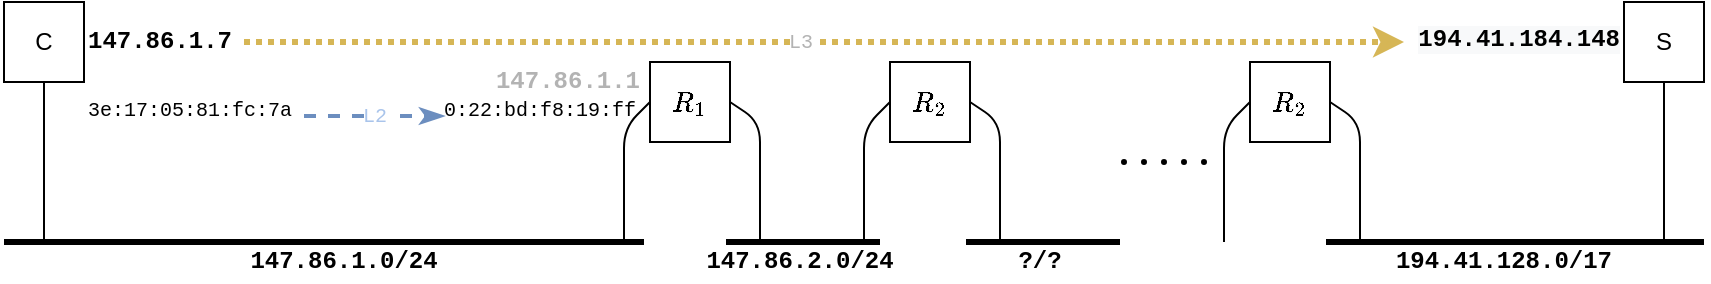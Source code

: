 <mxfile version="13.7.3" type="device"><diagram id="GfAy77MkBjW3gcuKb7v7" name="Seite-1"><mxGraphModel dx="539" dy="400" grid="1" gridSize="10" guides="1" tooltips="1" connect="1" arrows="1" fold="1" page="1" pageScale="1" pageWidth="827" pageHeight="1169" math="1" shadow="0"><root><mxCell id="0"/><mxCell id="1" parent="0"/><mxCell id="m2dRWFRaVSaxJF6UI9jn-1" value="C" style="whiteSpace=wrap;html=1;aspect=fixed;" vertex="1" parent="1"><mxGeometry x="40" y="40" width="40" height="40" as="geometry"/></mxCell><mxCell id="m2dRWFRaVSaxJF6UI9jn-2" value="S" style="whiteSpace=wrap;html=1;aspect=fixed;" vertex="1" parent="1"><mxGeometry x="850" y="40" width="40" height="40" as="geometry"/></mxCell><mxCell id="m2dRWFRaVSaxJF6UI9jn-3" value="147.86.1.7&lt;br&gt;" style="text;html=1;strokeColor=none;fillColor=none;align=left;verticalAlign=middle;whiteSpace=wrap;rounded=0;fontFamily=Courier New;fontStyle=1" vertex="1" parent="1"><mxGeometry x="80" y="50" width="40" height="20" as="geometry"/></mxCell><mxCell id="m2dRWFRaVSaxJF6UI9jn-4" value="&lt;meta charset=&quot;utf-8&quot; style=&quot;font-size: 10px;&quot;&gt;&lt;span style=&quot;color: rgb(0, 0, 0); font-size: 10px; font-style: normal; font-weight: 400; letter-spacing: normal; text-align: left; text-indent: 0px; text-transform: none; word-spacing: 0px; display: inline; float: none;&quot;&gt;3e:17:05:81:fc:7a&lt;/span&gt;" style="text;whiteSpace=wrap;html=1;fontFamily=Courier New;labelBackgroundColor=none;fontSize=10;" vertex="1" parent="1"><mxGeometry x="80" y="82" width="110" height="30" as="geometry"/></mxCell><mxCell id="m2dRWFRaVSaxJF6UI9jn-6" value="&lt;p class=&quot;p1&quot; style=&quot;margin: 0px ; font-stretch: normal ; line-height: normal&quot;&gt;&lt;br&gt;&lt;/p&gt;" style="text;html=1;align=right;verticalAlign=middle;resizable=0;points=[];autosize=1;labelBackgroundColor=none;rounded=0;fontFamily=Courier New;fontStyle=1" vertex="1" parent="1"><mxGeometry x="828" y="50" width="20" height="20" as="geometry"/></mxCell><mxCell id="m2dRWFRaVSaxJF6UI9jn-8" value="&lt;p class=&quot;p1&quot; style=&quot;margin: 0px; font-stretch: normal; font-size: 10px; line-height: normal;&quot;&gt;&lt;span class=&quot;s1&quot; style=&quot;font-size: 10px;&quot;&gt;0:22:bd:f8:19:ff&lt;span class=&quot;Apple-converted-space&quot; style=&quot;font-size: 10px;&quot;&gt;&amp;nbsp;&lt;/span&gt;&lt;/span&gt;&lt;/p&gt;" style="text;whiteSpace=wrap;html=1;fontFamily=Courier New;labelBackgroundColor=none;align=right;fontSize=10;" vertex="1" parent="1"><mxGeometry x="260" y="82" width="104" height="30" as="geometry"/></mxCell><mxCell id="m2dRWFRaVSaxJF6UI9jn-9" value="$$R_1$$" style="whiteSpace=wrap;html=1;aspect=fixed;" vertex="1" parent="1"><mxGeometry x="363" y="70" width="40" height="40" as="geometry"/></mxCell><mxCell id="m2dRWFRaVSaxJF6UI9jn-10" value="" style="endArrow=none;html=1;fontFamily=Courier New;fontSize=10;fontColor=#000000;strokeWidth=3;" edge="1" parent="1"><mxGeometry width="50" height="50" relative="1" as="geometry"><mxPoint x="40" y="160" as="sourcePoint"/><mxPoint x="360" y="160" as="targetPoint"/></mxGeometry></mxCell><mxCell id="m2dRWFRaVSaxJF6UI9jn-11" value="" style="endArrow=none;html=1;strokeWidth=1;fontFamily=Courier New;fontSize=10;fontColor=#000000;entryX=0.5;entryY=1;entryDx=0;entryDy=0;" edge="1" parent="1" target="m2dRWFRaVSaxJF6UI9jn-1"><mxGeometry width="50" height="50" relative="1" as="geometry"><mxPoint x="60" y="160" as="sourcePoint"/><mxPoint x="420" y="260" as="targetPoint"/></mxGeometry></mxCell><mxCell id="m2dRWFRaVSaxJF6UI9jn-12" value="147.86.1.0/24" style="text;html=1;strokeColor=none;fillColor=none;align=center;verticalAlign=middle;whiteSpace=wrap;rounded=0;fontFamily=Courier New;fontStyle=1" vertex="1" parent="1"><mxGeometry x="190" y="160" width="40" height="20" as="geometry"/></mxCell><mxCell id="m2dRWFRaVSaxJF6UI9jn-13" value="" style="endArrow=none;html=1;strokeWidth=1;fontFamily=Courier New;fontSize=10;fontColor=#000000;entryX=0;entryY=0.5;entryDx=0;entryDy=0;" edge="1" parent="1" target="m2dRWFRaVSaxJF6UI9jn-9"><mxGeometry width="50" height="50" relative="1" as="geometry"><mxPoint x="350" y="160" as="sourcePoint"/><mxPoint x="420" y="260" as="targetPoint"/><Array as="points"><mxPoint x="350" y="103"/></Array></mxGeometry></mxCell><mxCell id="m2dRWFRaVSaxJF6UI9jn-15" value="147.86.1.1" style="text;html=1;strokeColor=none;fillColor=none;align=right;verticalAlign=middle;whiteSpace=wrap;rounded=0;fontFamily=Courier New;fontStyle=1;fontColor=#B3B3B3;" vertex="1" parent="1"><mxGeometry x="320" y="70" width="40" height="20" as="geometry"/></mxCell><mxCell id="m2dRWFRaVSaxJF6UI9jn-16" value="" style="endArrow=none;html=1;fontFamily=Courier New;fontSize=10;fontColor=#000000;strokeWidth=3;" edge="1" parent="1"><mxGeometry width="50" height="50" relative="1" as="geometry"><mxPoint x="401" y="160" as="sourcePoint"/><mxPoint x="478" y="160" as="targetPoint"/></mxGeometry></mxCell><mxCell id="m2dRWFRaVSaxJF6UI9jn-17" value="147.86.2.0/24" style="text;html=1;strokeColor=none;fillColor=none;align=center;verticalAlign=middle;whiteSpace=wrap;rounded=0;fontFamily=Courier New;fontStyle=1" vertex="1" parent="1"><mxGeometry x="418" y="160" width="40" height="20" as="geometry"/></mxCell><mxCell id="m2dRWFRaVSaxJF6UI9jn-18" value="" style="endArrow=none;html=1;strokeWidth=1;fontFamily=Courier New;fontSize=10;fontColor=#B3B3B3;entryX=1;entryY=0.5;entryDx=0;entryDy=0;exitX=0;exitY=0;exitDx=0;exitDy=0;" edge="1" parent="1" source="m2dRWFRaVSaxJF6UI9jn-17" target="m2dRWFRaVSaxJF6UI9jn-9"><mxGeometry width="50" height="50" relative="1" as="geometry"><mxPoint x="410" y="160" as="sourcePoint"/><mxPoint x="420" y="260" as="targetPoint"/><Array as="points"><mxPoint x="418" y="100"/></Array></mxGeometry></mxCell><mxCell id="m2dRWFRaVSaxJF6UI9jn-20" value="$$R_2$$" style="whiteSpace=wrap;html=1;aspect=fixed;" vertex="1" parent="1"><mxGeometry x="483" y="70" width="40" height="40" as="geometry"/></mxCell><mxCell id="m2dRWFRaVSaxJF6UI9jn-21" value="" style="endArrow=none;html=1;strokeWidth=1;fontFamily=Courier New;fontSize=10;fontColor=#000000;entryX=0;entryY=0.5;entryDx=0;entryDy=0;" edge="1" target="m2dRWFRaVSaxJF6UI9jn-20" parent="1"><mxGeometry width="50" height="50" relative="1" as="geometry"><mxPoint x="470" y="160" as="sourcePoint"/><mxPoint x="540" y="260" as="targetPoint"/><Array as="points"><mxPoint x="470" y="103"/></Array></mxGeometry></mxCell><mxCell id="m2dRWFRaVSaxJF6UI9jn-22" value="" style="endArrow=none;html=1;fontFamily=Courier New;fontSize=10;fontColor=#000000;strokeWidth=3;" edge="1" parent="1"><mxGeometry width="50" height="50" relative="1" as="geometry"><mxPoint x="521" y="160" as="sourcePoint"/><mxPoint x="598" y="160" as="targetPoint"/></mxGeometry></mxCell><mxCell id="m2dRWFRaVSaxJF6UI9jn-23" value="?/?" style="text;html=1;strokeColor=none;fillColor=none;align=center;verticalAlign=middle;whiteSpace=wrap;rounded=0;fontFamily=Courier New;fontStyle=1" vertex="1" parent="1"><mxGeometry x="538" y="160" width="40" height="20" as="geometry"/></mxCell><mxCell id="m2dRWFRaVSaxJF6UI9jn-24" value="" style="endArrow=none;html=1;strokeWidth=1;fontFamily=Courier New;fontSize=10;fontColor=#B3B3B3;entryX=1;entryY=0.5;entryDx=0;entryDy=0;exitX=0;exitY=0;exitDx=0;exitDy=0;" edge="1" source="m2dRWFRaVSaxJF6UI9jn-23" target="m2dRWFRaVSaxJF6UI9jn-20" parent="1"><mxGeometry width="50" height="50" relative="1" as="geometry"><mxPoint x="530" y="160" as="sourcePoint"/><mxPoint x="540" y="260" as="targetPoint"/><Array as="points"><mxPoint x="538" y="100"/></Array></mxGeometry></mxCell><mxCell id="m2dRWFRaVSaxJF6UI9jn-25" value="$$R_2$$" style="whiteSpace=wrap;html=1;aspect=fixed;" vertex="1" parent="1"><mxGeometry x="663" y="70" width="40" height="40" as="geometry"/></mxCell><mxCell id="m2dRWFRaVSaxJF6UI9jn-26" value="" style="endArrow=none;html=1;strokeWidth=1;fontFamily=Courier New;fontSize=10;fontColor=#000000;entryX=0;entryY=0.5;entryDx=0;entryDy=0;" edge="1" target="m2dRWFRaVSaxJF6UI9jn-25" parent="1"><mxGeometry width="50" height="50" relative="1" as="geometry"><mxPoint x="650" y="160" as="sourcePoint"/><mxPoint x="720" y="260" as="targetPoint"/><Array as="points"><mxPoint x="650" y="103"/></Array></mxGeometry></mxCell><mxCell id="m2dRWFRaVSaxJF6UI9jn-27" value="" style="endArrow=none;html=1;fontFamily=Courier New;fontSize=10;fontColor=#000000;strokeWidth=3;" edge="1" parent="1"><mxGeometry width="50" height="50" relative="1" as="geometry"><mxPoint x="701" y="160" as="sourcePoint"/><mxPoint x="890" y="160" as="targetPoint"/></mxGeometry></mxCell><mxCell id="m2dRWFRaVSaxJF6UI9jn-28" value="194.41.128.0/17" style="text;html=1;strokeColor=none;fillColor=none;align=center;verticalAlign=middle;whiteSpace=wrap;rounded=0;fontFamily=Courier New;fontStyle=1" vertex="1" parent="1"><mxGeometry x="770" y="160" width="40" height="20" as="geometry"/></mxCell><mxCell id="m2dRWFRaVSaxJF6UI9jn-29" value="" style="endArrow=none;html=1;strokeWidth=1;fontFamily=Courier New;fontSize=10;fontColor=#B3B3B3;entryX=1;entryY=0.5;entryDx=0;entryDy=0;" edge="1" target="m2dRWFRaVSaxJF6UI9jn-25" parent="1"><mxGeometry width="50" height="50" relative="1" as="geometry"><mxPoint x="718" y="160" as="sourcePoint"/><mxPoint x="720" y="260" as="targetPoint"/><Array as="points"><mxPoint x="718" y="100"/></Array></mxGeometry></mxCell><mxCell id="m2dRWFRaVSaxJF6UI9jn-36" value="" style="group" vertex="1" connectable="0" parent="1"><mxGeometry x="599" y="119" width="42" height="2" as="geometry"/></mxCell><mxCell id="m2dRWFRaVSaxJF6UI9jn-31" value="" style="ellipse;whiteSpace=wrap;html=1;aspect=fixed;labelBackgroundColor=none;fontFamily=Courier New;fontSize=10;fontColor=#B3B3B3;align=right;fillColor=#000000;" vertex="1" parent="m2dRWFRaVSaxJF6UI9jn-36"><mxGeometry width="2" height="2" as="geometry"/></mxCell><mxCell id="m2dRWFRaVSaxJF6UI9jn-32" value="" style="ellipse;whiteSpace=wrap;html=1;aspect=fixed;labelBackgroundColor=none;fontFamily=Courier New;fontSize=10;fontColor=#B3B3B3;align=right;fillColor=#000000;" vertex="1" parent="m2dRWFRaVSaxJF6UI9jn-36"><mxGeometry x="10" width="2" height="2" as="geometry"/></mxCell><mxCell id="m2dRWFRaVSaxJF6UI9jn-33" value="" style="ellipse;whiteSpace=wrap;html=1;aspect=fixed;labelBackgroundColor=none;fontFamily=Courier New;fontSize=10;fontColor=#B3B3B3;align=right;fillColor=#000000;" vertex="1" parent="m2dRWFRaVSaxJF6UI9jn-36"><mxGeometry x="20" width="2" height="2" as="geometry"/></mxCell><mxCell id="m2dRWFRaVSaxJF6UI9jn-34" value="" style="ellipse;whiteSpace=wrap;html=1;aspect=fixed;labelBackgroundColor=none;fontFamily=Courier New;fontSize=10;fontColor=#B3B3B3;align=right;fillColor=#000000;" vertex="1" parent="m2dRWFRaVSaxJF6UI9jn-36"><mxGeometry x="30" width="2" height="2" as="geometry"/></mxCell><mxCell id="m2dRWFRaVSaxJF6UI9jn-35" value="" style="ellipse;whiteSpace=wrap;html=1;aspect=fixed;labelBackgroundColor=none;fontFamily=Courier New;fontSize=10;fontColor=#B3B3B3;align=right;fillColor=#000000;" vertex="1" parent="m2dRWFRaVSaxJF6UI9jn-36"><mxGeometry x="40" width="2" height="2" as="geometry"/></mxCell><mxCell id="m2dRWFRaVSaxJF6UI9jn-37" value="" style="endArrow=none;html=1;strokeWidth=1;fontFamily=Courier New;fontSize=10;fontColor=#B3B3B3;entryX=0.5;entryY=1;entryDx=0;entryDy=0;" edge="1" parent="1" target="m2dRWFRaVSaxJF6UI9jn-2"><mxGeometry width="50" height="50" relative="1" as="geometry"><mxPoint x="870" y="160" as="sourcePoint"/><mxPoint x="870" y="160" as="targetPoint"/></mxGeometry></mxCell><mxCell id="m2dRWFRaVSaxJF6UI9jn-38" value="&lt;font color=&quot;#a9c4eb&quot;&gt;L2&lt;/font&gt;" style="endArrow=classicThin;dashed=1;html=1;strokeWidth=2;fontFamily=Courier New;fontSize=10;fontColor=#B3B3B3;exitX=1;exitY=0.5;exitDx=0;exitDy=0;entryX=0;entryY=0.5;entryDx=0;entryDy=0;endFill=1;fillColor=#dae8fc;strokeColor=#6c8ebf;" edge="1" parent="1" source="m2dRWFRaVSaxJF6UI9jn-4" target="m2dRWFRaVSaxJF6UI9jn-8"><mxGeometry width="50" height="50" relative="1" as="geometry"><mxPoint x="220" y="210" as="sourcePoint"/><mxPoint x="270" y="160" as="targetPoint"/></mxGeometry></mxCell><mxCell id="m2dRWFRaVSaxJF6UI9jn-39" value="" style="endArrow=classic;html=1;strokeWidth=2;fontFamily=Courier New;fontSize=10;fontColor=#B3B3B3;" edge="1" parent="1" target="m2dRWFRaVSaxJF6UI9jn-6"><mxGeometry width="50" height="50" relative="1" as="geometry"><mxPoint x="848" y="60" as="sourcePoint"/><mxPoint x="690" y="30" as="targetPoint"/></mxGeometry></mxCell><mxCell id="m2dRWFRaVSaxJF6UI9jn-44" value="" style="endArrow=classic;html=1;strokeWidth=3;fontFamily=Courier New;fontSize=10;fontColor=#B3B3B3;entryX=0;entryY=0.5;entryDx=0;entryDy=0;fillColor=#fff2cc;strokeColor=#d6b656;dashed=1;dashPattern=1 1;" edge="1" parent="1" target="m2dRWFRaVSaxJF6UI9jn-45"><mxGeometry width="50" height="50" relative="1" as="geometry"><mxPoint x="160" y="60" as="sourcePoint"/><mxPoint x="740" y="30" as="targetPoint"/></mxGeometry></mxCell><mxCell id="m2dRWFRaVSaxJF6UI9jn-47" value="L3" style="edgeLabel;html=1;align=center;verticalAlign=middle;resizable=0;points=[];fontSize=10;fontFamily=Courier New;fontColor=#B3B3B3;" vertex="1" connectable="0" parent="m2dRWFRaVSaxJF6UI9jn-44"><mxGeometry x="-0.043" relative="1" as="geometry"><mxPoint as="offset"/></mxGeometry></mxCell><mxCell id="m2dRWFRaVSaxJF6UI9jn-45" value="&lt;meta charset=&quot;utf-8&quot;&gt;&lt;span style=&quot;color: rgb(0, 0, 0); font-family: &amp;quot;courier new&amp;quot;; font-size: 12px; font-style: normal; font-weight: 700; letter-spacing: normal; text-indent: 0px; text-transform: none; word-spacing: 0px; background-color: rgb(248, 249, 250); display: inline; float: none;&quot;&gt;194.41.184.148&lt;/span&gt;" style="text;whiteSpace=wrap;html=1;fontSize=10;fontFamily=Courier New;fontColor=#B3B3B3;align=right;" vertex="1" parent="1"><mxGeometry x="740" y="45" width="110" height="30" as="geometry"/></mxCell></root></mxGraphModel></diagram></mxfile>